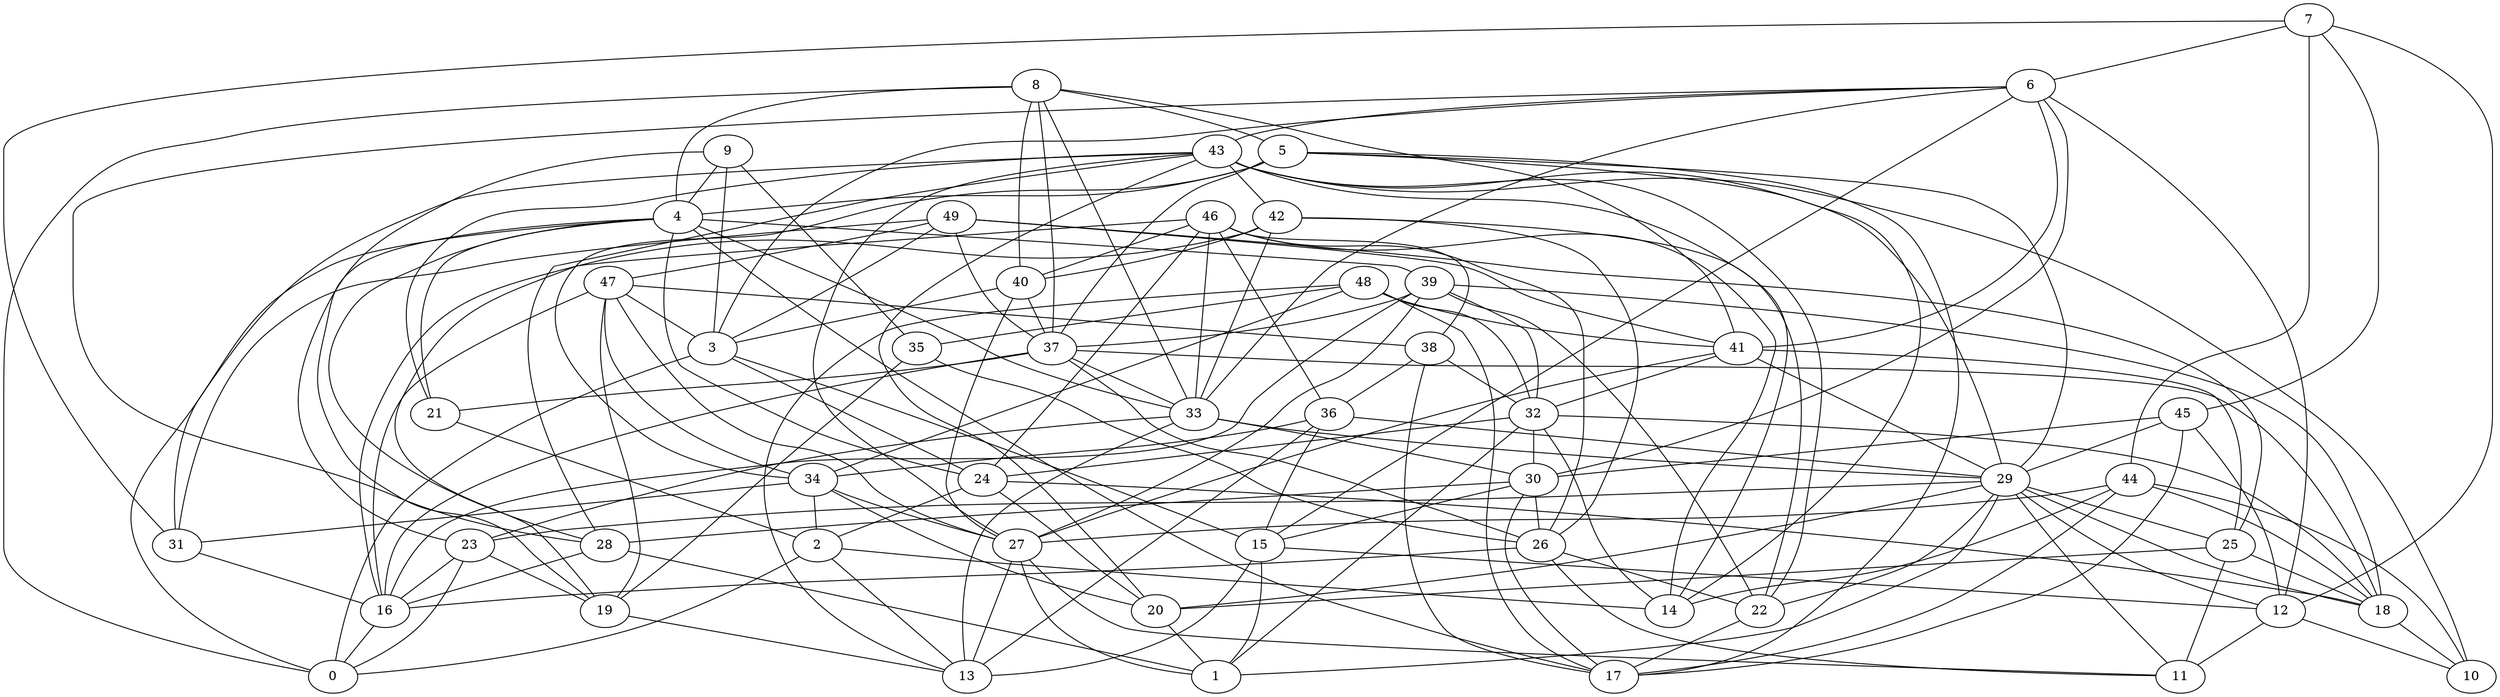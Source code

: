digraph GG_graph {

subgraph G_graph {
edge [color = black]
"42" -> "22" [dir = none]
"42" -> "26" [dir = none]
"49" -> "25" [dir = none]
"49" -> "41" [dir = none]
"49" -> "31" [dir = none]
"49" -> "37" [dir = none]
"8" -> "0" [dir = none]
"8" -> "5" [dir = none]
"8" -> "37" [dir = none]
"8" -> "33" [dir = none]
"19" -> "13" [dir = none]
"47" -> "38" [dir = none]
"47" -> "16" [dir = none]
"16" -> "0" [dir = none]
"33" -> "13" [dir = none]
"33" -> "23" [dir = none]
"33" -> "30" [dir = none]
"46" -> "33" [dir = none]
"46" -> "36" [dir = none]
"46" -> "26" [dir = none]
"46" -> "19" [dir = none]
"36" -> "34" [dir = none]
"2" -> "0" [dir = none]
"2" -> "14" [dir = none]
"25" -> "11" [dir = none]
"23" -> "19" [dir = none]
"23" -> "16" [dir = none]
"23" -> "0" [dir = none]
"21" -> "2" [dir = none]
"43" -> "27" [dir = none]
"43" -> "31" [dir = none]
"43" -> "21" [dir = none]
"43" -> "14" [dir = none]
"22" -> "17" [dir = none]
"9" -> "3" [dir = none]
"9" -> "23" [dir = none]
"9" -> "4" [dir = none]
"15" -> "1" [dir = none]
"15" -> "12" [dir = none]
"29" -> "12" [dir = none]
"29" -> "18" [dir = none]
"40" -> "3" [dir = none]
"40" -> "37" [dir = none]
"40" -> "27" [dir = none]
"12" -> "11" [dir = none]
"12" -> "10" [dir = none]
"44" -> "10" [dir = none]
"44" -> "18" [dir = none]
"18" -> "10" [dir = none]
"48" -> "32" [dir = none]
"48" -> "13" [dir = none]
"48" -> "17" [dir = none]
"48" -> "35" [dir = none]
"24" -> "2" [dir = none]
"24" -> "18" [dir = none]
"20" -> "1" [dir = none]
"34" -> "2" [dir = none]
"34" -> "20" [dir = none]
"34" -> "31" [dir = none]
"37" -> "21" [dir = none]
"37" -> "16" [dir = none]
"38" -> "32" [dir = none]
"38" -> "17" [dir = none]
"45" -> "29" [dir = none]
"45" -> "30" [dir = none]
"30" -> "15" [dir = none]
"30" -> "28" [dir = none]
"30" -> "26" [dir = none]
"3" -> "0" [dir = none]
"3" -> "24" [dir = none]
"6" -> "33" [dir = none]
"6" -> "30" [dir = none]
"6" -> "15" [dir = none]
"6" -> "28" [dir = none]
"28" -> "1" [dir = none]
"41" -> "32" [dir = none]
"7" -> "45" [dir = none]
"7" -> "12" [dir = none]
"26" -> "16" [dir = none]
"32" -> "14" [dir = none]
"32" -> "24" [dir = none]
"32" -> "30" [dir = none]
"5" -> "34" [dir = none]
"5" -> "29" [dir = none]
"5" -> "4" [dir = none]
"5" -> "37" [dir = none]
"27" -> "11" [dir = none]
"35" -> "19" [dir = none]
"39" -> "22" [dir = none]
"39" -> "32" [dir = none]
"39" -> "37" [dir = none]
"39" -> "18" [dir = none]
"4" -> "33" [dir = none]
"4" -> "39" [dir = none]
"4" -> "24" [dir = none]
"4" -> "21" [dir = none]
"4" -> "17" [dir = none]
"4" -> "28" [dir = none]
"24" -> "20" [dir = none]
"49" -> "47" [dir = none]
"37" -> "33" [dir = none]
"2" -> "13" [dir = none]
"6" -> "3" [dir = none]
"29" -> "20" [dir = none]
"5" -> "14" [dir = none]
"39" -> "27" [dir = none]
"44" -> "17" [dir = none]
"46" -> "38" [dir = none]
"25" -> "20" [dir = none]
"32" -> "18" [dir = none]
"47" -> "27" [dir = none]
"43" -> "20" [dir = none]
"34" -> "27" [dir = none]
"30" -> "17" [dir = none]
"25" -> "18" [dir = none]
"45" -> "12" [dir = none]
"27" -> "13" [dir = none]
"46" -> "40" [dir = none]
"46" -> "24" [dir = none]
"29" -> "1" [dir = none]
"44" -> "14" [dir = none]
"42" -> "40" [dir = none]
"45" -> "17" [dir = none]
"39" -> "16" [dir = none]
"43" -> "29" [dir = none]
"29" -> "11" [dir = none]
"48" -> "34" [dir = none]
"6" -> "12" [dir = none]
"8" -> "4" [dir = none]
"49" -> "3" [dir = none]
"43" -> "22" [dir = none]
"41" -> "27" [dir = none]
"43" -> "28" [dir = none]
"8" -> "41" [dir = none]
"29" -> "23" [dir = none]
"32" -> "1" [dir = none]
"27" -> "1" [dir = none]
"43" -> "10" [dir = none]
"36" -> "15" [dir = none]
"47" -> "19" [dir = none]
"33" -> "29" [dir = none]
"47" -> "34" [dir = none]
"8" -> "40" [dir = none]
"47" -> "3" [dir = none]
"41" -> "29" [dir = none]
"42" -> "16" [dir = none]
"4" -> "19" [dir = none]
"38" -> "36" [dir = none]
"29" -> "22" [dir = none]
"5" -> "17" [dir = none]
"31" -> "16" [dir = none]
"29" -> "25" [dir = none]
"28" -> "16" [dir = none]
"41" -> "25" [dir = none]
"7" -> "44" [dir = none]
"48" -> "41" [dir = none]
"46" -> "14" [dir = none]
"36" -> "29" [dir = none]
"35" -> "26" [dir = none]
"6" -> "43" [dir = none]
"15" -> "13" [dir = none]
"4" -> "0" [dir = none]
"36" -> "13" [dir = none]
"7" -> "6" [dir = none]
"6" -> "41" [dir = none]
"9" -> "35" [dir = none]
"44" -> "27" [dir = none]
"26" -> "22" [dir = none]
"7" -> "31" [dir = none]
"37" -> "26" [dir = none]
"3" -> "15" [dir = none]
"37" -> "18" [dir = none]
"43" -> "42" [dir = none]
"26" -> "11" [dir = none]
"42" -> "33" [dir = none]
}

}
